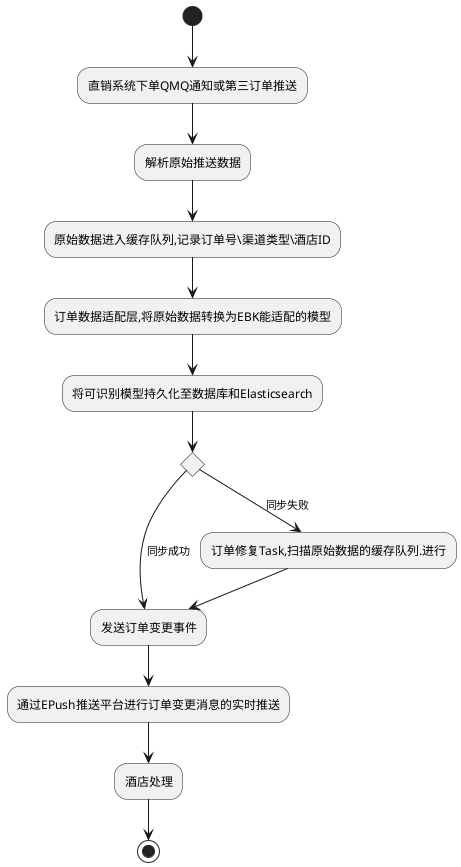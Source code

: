 @startuml
(*)  --> "直销系统下单QMQ通知或第三订单推送"
--> "解析原始推送数据"
--> "原始数据进入缓存队列,记录订单号\渠道类型\酒店ID"
--> "订单数据适配层,将原始数据转换为EBK能适配的模型"
--> "将可识别模型持久化至数据库和Elasticsearch"
If "" then
--> [同步成功] "发送订单变更事件"
else
--> [同步失败] "订单修复Task,扫描原始数据的缓存队列.进行"
--> "发送订单变更事件"
--> "通过EPush推送平台进行订单变更消息的实时推送"
Endif
--> "酒店处理"
-->(*)
@enduml